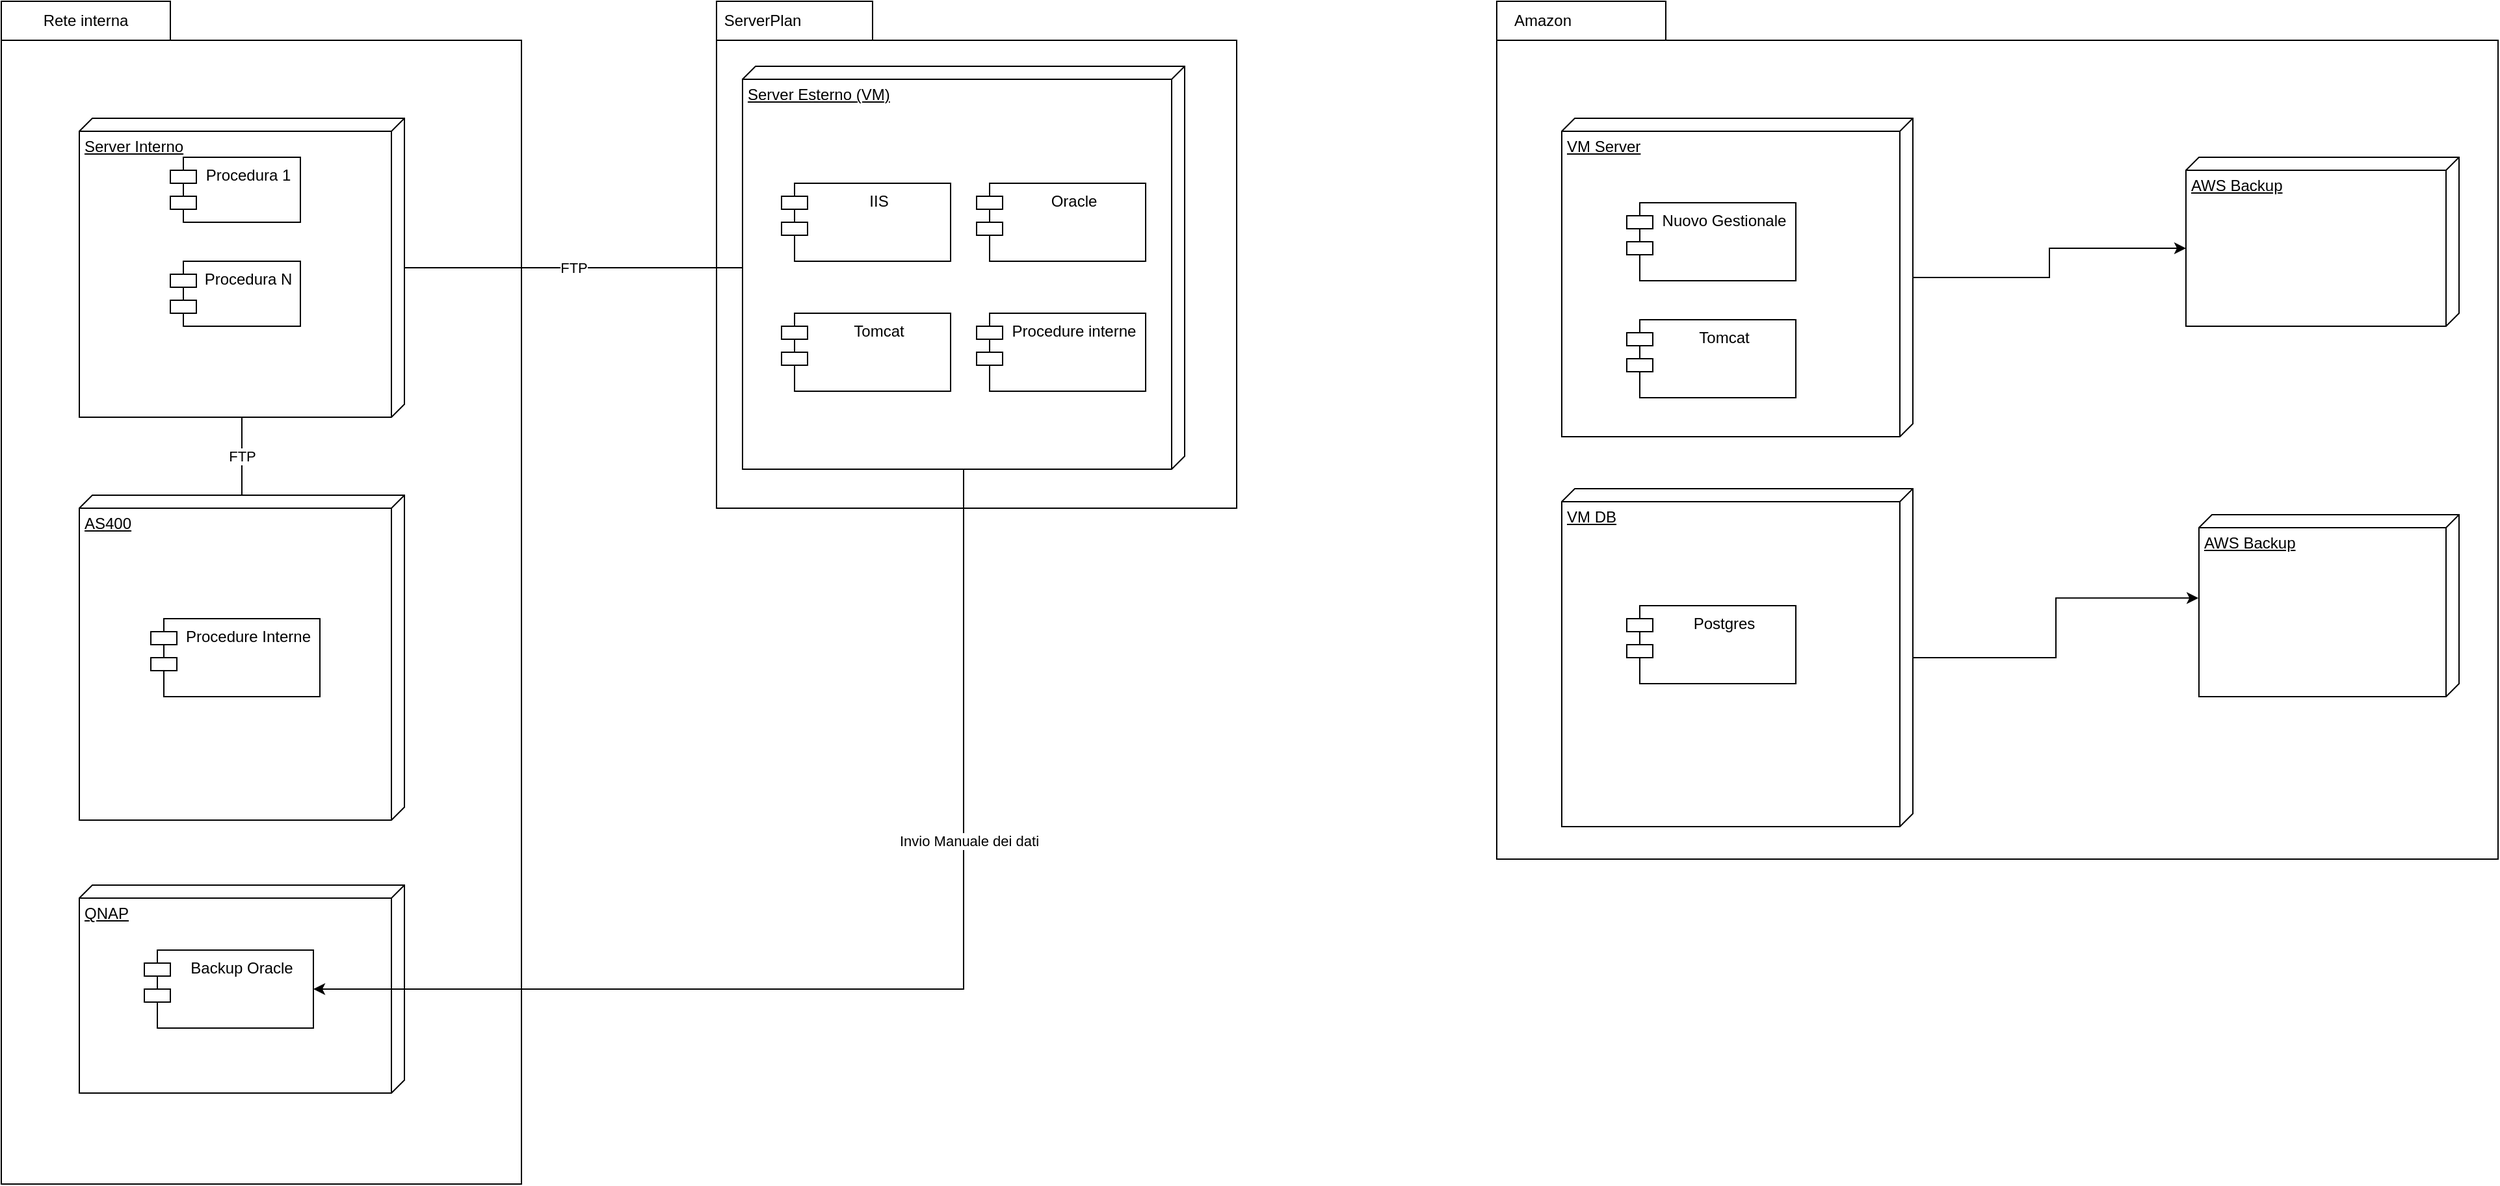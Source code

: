 <mxfile version="20.6.0" type="github">
  <diagram id="YYdmfMmHKFKd6aKUU76Y" name="Page-1">
    <mxGraphModel dx="1749" dy="802" grid="1" gridSize="10" guides="1" tooltips="1" connect="1" arrows="1" fold="1" page="1" pageScale="1" pageWidth="850" pageHeight="1100" math="0" shadow="0">
      <root>
        <mxCell id="0" />
        <mxCell id="1" parent="0" />
        <mxCell id="f8Zw-Bb1OCc7IDSp_8TN-6" value="" style="shape=folder;fontStyle=1;spacingTop=10;tabWidth=130;tabHeight=30;tabPosition=left;html=1;" parent="1" vertex="1">
          <mxGeometry x="10" y="10" width="400" height="910" as="geometry" />
        </mxCell>
        <mxCell id="f8Zw-Bb1OCc7IDSp_8TN-1" value="Server Interno" style="verticalAlign=top;align=left;spacingTop=8;spacingLeft=2;spacingRight=12;shape=cube;size=10;direction=south;fontStyle=4;html=1;" parent="1" vertex="1">
          <mxGeometry x="70" y="100" width="250" height="230" as="geometry" />
        </mxCell>
        <mxCell id="f8Zw-Bb1OCc7IDSp_8TN-2" value="Procedura 1" style="shape=module;align=left;spacingLeft=20;align=center;verticalAlign=top;" parent="1" vertex="1">
          <mxGeometry x="140" y="130" width="100" height="50" as="geometry" />
        </mxCell>
        <mxCell id="f8Zw-Bb1OCc7IDSp_8TN-3" value="Procedura N" style="shape=module;align=left;spacingLeft=20;align=center;verticalAlign=top;" parent="1" vertex="1">
          <mxGeometry x="140" y="210" width="100" height="50" as="geometry" />
        </mxCell>
        <mxCell id="f8Zw-Bb1OCc7IDSp_8TN-5" value="AS400" style="verticalAlign=top;align=left;spacingTop=8;spacingLeft=2;spacingRight=12;shape=cube;size=10;direction=south;fontStyle=4;html=1;" parent="1" vertex="1">
          <mxGeometry x="70" y="390" width="250" height="250" as="geometry" />
        </mxCell>
        <mxCell id="f8Zw-Bb1OCc7IDSp_8TN-8" value="Rete interna" style="text;html=1;strokeColor=none;fillColor=none;align=center;verticalAlign=middle;whiteSpace=wrap;rounded=0;" parent="1" vertex="1">
          <mxGeometry x="10" y="10" width="130" height="30" as="geometry" />
        </mxCell>
        <mxCell id="f8Zw-Bb1OCc7IDSp_8TN-11" value="FTP" style="endArrow=none;html=1;rounded=0;" parent="1" source="f8Zw-Bb1OCc7IDSp_8TN-5" target="f8Zw-Bb1OCc7IDSp_8TN-1" edge="1">
          <mxGeometry width="50" height="50" relative="1" as="geometry">
            <mxPoint x="230" y="480" as="sourcePoint" />
            <mxPoint x="280" y="430" as="targetPoint" />
          </mxGeometry>
        </mxCell>
        <mxCell id="f8Zw-Bb1OCc7IDSp_8TN-15" value="" style="shape=folder;fontStyle=1;spacingTop=10;tabWidth=120;tabHeight=30;tabPosition=left;html=1;" parent="1" vertex="1">
          <mxGeometry x="560" y="10" width="400" height="390" as="geometry" />
        </mxCell>
        <mxCell id="f8Zw-Bb1OCc7IDSp_8TN-16" value="ServerPlan" style="text;html=1;align=center;verticalAlign=middle;resizable=0;points=[];autosize=1;strokeColor=none;fillColor=none;" parent="1" vertex="1">
          <mxGeometry x="560" y="15" width="70" height="20" as="geometry" />
        </mxCell>
        <mxCell id="f8Zw-Bb1OCc7IDSp_8TN-17" value="Server Esterno (VM)" style="verticalAlign=top;align=left;spacingTop=8;spacingLeft=2;spacingRight=12;shape=cube;size=10;direction=south;fontStyle=4;html=1;" parent="1" vertex="1">
          <mxGeometry x="580" y="60" width="340" height="310" as="geometry" />
        </mxCell>
        <mxCell id="f8Zw-Bb1OCc7IDSp_8TN-18" value="Procedure Interne" style="shape=module;align=left;spacingLeft=20;align=center;verticalAlign=top;" parent="1" vertex="1">
          <mxGeometry x="125" y="485" width="130" height="60" as="geometry" />
        </mxCell>
        <mxCell id="f8Zw-Bb1OCc7IDSp_8TN-24" value="IIS" style="shape=module;align=left;spacingLeft=20;align=center;verticalAlign=top;" parent="1" vertex="1">
          <mxGeometry x="610" y="150" width="130" height="60" as="geometry" />
        </mxCell>
        <mxCell id="f8Zw-Bb1OCc7IDSp_8TN-25" value="Tomcat" style="shape=module;align=left;spacingLeft=20;align=center;verticalAlign=top;" parent="1" vertex="1">
          <mxGeometry x="610" y="250" width="130" height="60" as="geometry" />
        </mxCell>
        <mxCell id="f8Zw-Bb1OCc7IDSp_8TN-26" value="Oracle" style="shape=module;align=left;spacingLeft=20;align=center;verticalAlign=top;" parent="1" vertex="1">
          <mxGeometry x="760" y="150" width="130" height="60" as="geometry" />
        </mxCell>
        <mxCell id="f8Zw-Bb1OCc7IDSp_8TN-27" value="FTP" style="endArrow=none;html=1;rounded=0;" parent="1" source="f8Zw-Bb1OCc7IDSp_8TN-1" target="f8Zw-Bb1OCc7IDSp_8TN-17" edge="1">
          <mxGeometry width="50" height="50" relative="1" as="geometry">
            <mxPoint x="740" y="490" as="sourcePoint" />
            <mxPoint x="790" y="440" as="targetPoint" />
          </mxGeometry>
        </mxCell>
        <mxCell id="f8Zw-Bb1OCc7IDSp_8TN-28" value="Procedure interne" style="shape=module;align=left;spacingLeft=20;align=center;verticalAlign=top;" parent="1" vertex="1">
          <mxGeometry x="760" y="250" width="130" height="60" as="geometry" />
        </mxCell>
        <mxCell id="4A7A6q4YwICknP0THt5P-1" value="" style="shape=folder;fontStyle=1;spacingTop=10;tabWidth=130;tabHeight=30;tabPosition=left;html=1;" vertex="1" parent="1">
          <mxGeometry x="1160" y="10" width="770" height="660" as="geometry" />
        </mxCell>
        <mxCell id="4A7A6q4YwICknP0THt5P-2" value="Amazon" style="text;html=1;align=center;verticalAlign=middle;resizable=0;points=[];autosize=1;strokeColor=none;fillColor=none;" vertex="1" parent="1">
          <mxGeometry x="1160" y="10" width="70" height="30" as="geometry" />
        </mxCell>
        <mxCell id="4A7A6q4YwICknP0THt5P-7" style="edgeStyle=orthogonalEdgeStyle;rounded=0;orthogonalLoop=1;jettySize=auto;html=1;entryX=0;entryY=0;entryDx=70;entryDy=210;entryPerimeter=0;" edge="1" parent="1" source="4A7A6q4YwICknP0THt5P-3" target="4A7A6q4YwICknP0THt5P-5">
          <mxGeometry relative="1" as="geometry" />
        </mxCell>
        <mxCell id="4A7A6q4YwICknP0THt5P-3" value="VM Server" style="verticalAlign=top;align=left;spacingTop=8;spacingLeft=2;spacingRight=12;shape=cube;size=10;direction=south;fontStyle=4;html=1;" vertex="1" parent="1">
          <mxGeometry x="1210" y="100" width="270" height="245" as="geometry" />
        </mxCell>
        <mxCell id="4A7A6q4YwICknP0THt5P-6" style="edgeStyle=orthogonalEdgeStyle;rounded=0;orthogonalLoop=1;jettySize=auto;html=1;entryX=0.458;entryY=1.002;entryDx=0;entryDy=0;entryPerimeter=0;" edge="1" parent="1" source="4A7A6q4YwICknP0THt5P-4" target="4A7A6q4YwICknP0THt5P-11">
          <mxGeometry relative="1" as="geometry" />
        </mxCell>
        <mxCell id="4A7A6q4YwICknP0THt5P-4" value="VM DB" style="verticalAlign=top;align=left;spacingTop=8;spacingLeft=2;spacingRight=12;shape=cube;size=10;direction=south;fontStyle=4;html=1;" vertex="1" parent="1">
          <mxGeometry x="1210" y="385" width="270" height="260" as="geometry" />
        </mxCell>
        <mxCell id="4A7A6q4YwICknP0THt5P-5" value="AWS Backup" style="verticalAlign=top;align=left;spacingTop=8;spacingLeft=2;spacingRight=12;shape=cube;size=10;direction=south;fontStyle=4;html=1;" vertex="1" parent="1">
          <mxGeometry x="1690" y="130" width="210" height="130" as="geometry" />
        </mxCell>
        <mxCell id="4A7A6q4YwICknP0THt5P-8" value="Nuovo Gestionale" style="shape=module;align=left;spacingLeft=20;align=center;verticalAlign=top;" vertex="1" parent="1">
          <mxGeometry x="1260" y="165" width="130" height="60" as="geometry" />
        </mxCell>
        <mxCell id="4A7A6q4YwICknP0THt5P-9" value="Postgres" style="shape=module;align=left;spacingLeft=20;align=center;verticalAlign=top;" vertex="1" parent="1">
          <mxGeometry x="1260" y="475" width="130" height="60" as="geometry" />
        </mxCell>
        <mxCell id="4A7A6q4YwICknP0THt5P-10" value="Tomcat" style="shape=module;align=left;spacingLeft=20;align=center;verticalAlign=top;" vertex="1" parent="1">
          <mxGeometry x="1260" y="255" width="130" height="60" as="geometry" />
        </mxCell>
        <mxCell id="4A7A6q4YwICknP0THt5P-11" value="AWS Backup" style="verticalAlign=top;align=left;spacingTop=8;spacingLeft=2;spacingRight=12;shape=cube;size=10;direction=south;fontStyle=4;html=1;" vertex="1" parent="1">
          <mxGeometry x="1700" y="405" width="200" height="140" as="geometry" />
        </mxCell>
        <mxCell id="4A7A6q4YwICknP0THt5P-12" value="QNAP" style="verticalAlign=top;align=left;spacingTop=8;spacingLeft=2;spacingRight=12;shape=cube;size=10;direction=south;fontStyle=4;html=1;" vertex="1" parent="1">
          <mxGeometry x="70" y="690" width="250" height="160" as="geometry" />
        </mxCell>
        <mxCell id="4A7A6q4YwICknP0THt5P-15" value="Backup Oracle" style="shape=module;align=left;spacingLeft=20;align=center;verticalAlign=top;" vertex="1" parent="1">
          <mxGeometry x="120" y="740" width="130" height="60" as="geometry" />
        </mxCell>
        <mxCell id="4A7A6q4YwICknP0THt5P-20" value="" style="endArrow=classic;html=1;rounded=0;" edge="1" parent="1" source="f8Zw-Bb1OCc7IDSp_8TN-17" target="4A7A6q4YwICknP0THt5P-15">
          <mxGeometry width="50" height="50" relative="1" as="geometry">
            <mxPoint x="670" y="580" as="sourcePoint" />
            <mxPoint x="720" y="530" as="targetPoint" />
            <Array as="points">
              <mxPoint x="750" y="770" />
            </Array>
          </mxGeometry>
        </mxCell>
        <mxCell id="4A7A6q4YwICknP0THt5P-21" value="Invio Manuale dei dati" style="edgeLabel;html=1;align=center;verticalAlign=middle;resizable=0;points=[];" vertex="1" connectable="0" parent="4A7A6q4YwICknP0THt5P-20">
          <mxGeometry x="-0.364" y="4" relative="1" as="geometry">
            <mxPoint as="offset" />
          </mxGeometry>
        </mxCell>
      </root>
    </mxGraphModel>
  </diagram>
</mxfile>
